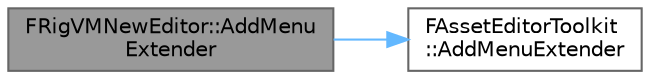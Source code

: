 digraph "FRigVMNewEditor::AddMenuExtender"
{
 // INTERACTIVE_SVG=YES
 // LATEX_PDF_SIZE
  bgcolor="transparent";
  edge [fontname=Helvetica,fontsize=10,labelfontname=Helvetica,labelfontsize=10];
  node [fontname=Helvetica,fontsize=10,shape=box,height=0.2,width=0.4];
  rankdir="LR";
  Node1 [id="Node000001",label="FRigVMNewEditor::AddMenu\lExtender",height=0.2,width=0.4,color="gray40", fillcolor="grey60", style="filled", fontcolor="black",tooltip=" "];
  Node1 -> Node2 [id="edge1_Node000001_Node000002",color="steelblue1",style="solid",tooltip=" "];
  Node2 [id="Node000002",label="FAssetEditorToolkit\l::AddMenuExtender",height=0.2,width=0.4,color="grey40", fillcolor="white", style="filled",URL="$d2/d72/classFAssetEditorToolkit.html#a5051af8cf36b1e2c2518035e81c86ada",tooltip="Adds or removes extenders to the default menu or the toolbar menu this asset editor."];
}
